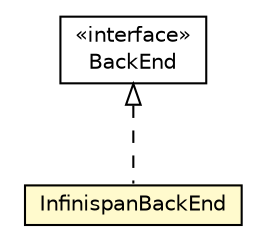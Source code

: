 #!/usr/local/bin/dot
#
# Class diagram 
# Generated by UMLGraph version 5.1 (http://www.umlgraph.org/)
#

digraph G {
	edge [fontname="Helvetica",fontsize=10,labelfontname="Helvetica",labelfontsize=10];
	node [fontname="Helvetica",fontsize=10,shape=plaintext];
	nodesep=0.25;
	ranksep=0.5;
	// pt.ist.fenixframework.backend.BackEnd
	c33101 [label=<<table title="pt.ist.fenixframework.backend.BackEnd" border="0" cellborder="1" cellspacing="0" cellpadding="2" port="p" href="../BackEnd.html">
		<tr><td><table border="0" cellspacing="0" cellpadding="1">
<tr><td align="center" balign="center"> &#171;interface&#187; </td></tr>
<tr><td align="center" balign="center"> BackEnd </td></tr>
		</table></td></tr>
		</table>>, fontname="Helvetica", fontcolor="black", fontsize=10.0];
	// pt.ist.fenixframework.backend.infinispan.InfinispanBackEnd
	c33161 [label=<<table title="pt.ist.fenixframework.backend.infinispan.InfinispanBackEnd" border="0" cellborder="1" cellspacing="0" cellpadding="2" port="p" bgcolor="lemonChiffon" href="./InfinispanBackEnd.html">
		<tr><td><table border="0" cellspacing="0" cellpadding="1">
<tr><td align="center" balign="center"> InfinispanBackEnd </td></tr>
		</table></td></tr>
		</table>>, fontname="Helvetica", fontcolor="black", fontsize=10.0];
	//pt.ist.fenixframework.backend.infinispan.InfinispanBackEnd implements pt.ist.fenixframework.backend.BackEnd
	c33101:p -> c33161:p [dir=back,arrowtail=empty,style=dashed];
}

